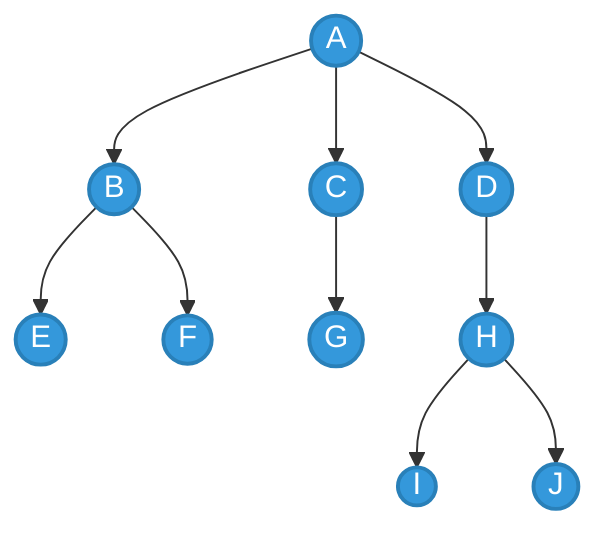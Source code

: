 graph TD
    A((A)) --> B((B))
    A --> C((C))
    A --> D((D))
    B --> E((E))
    B --> F((F))
    C --> G((G))
    D --> H((H))
    H --> I((I))
    H --> J((J))

    %% Styling
    classDef default fill:#3498db,stroke:#2980b9,color:white,stroke-width:2px;
